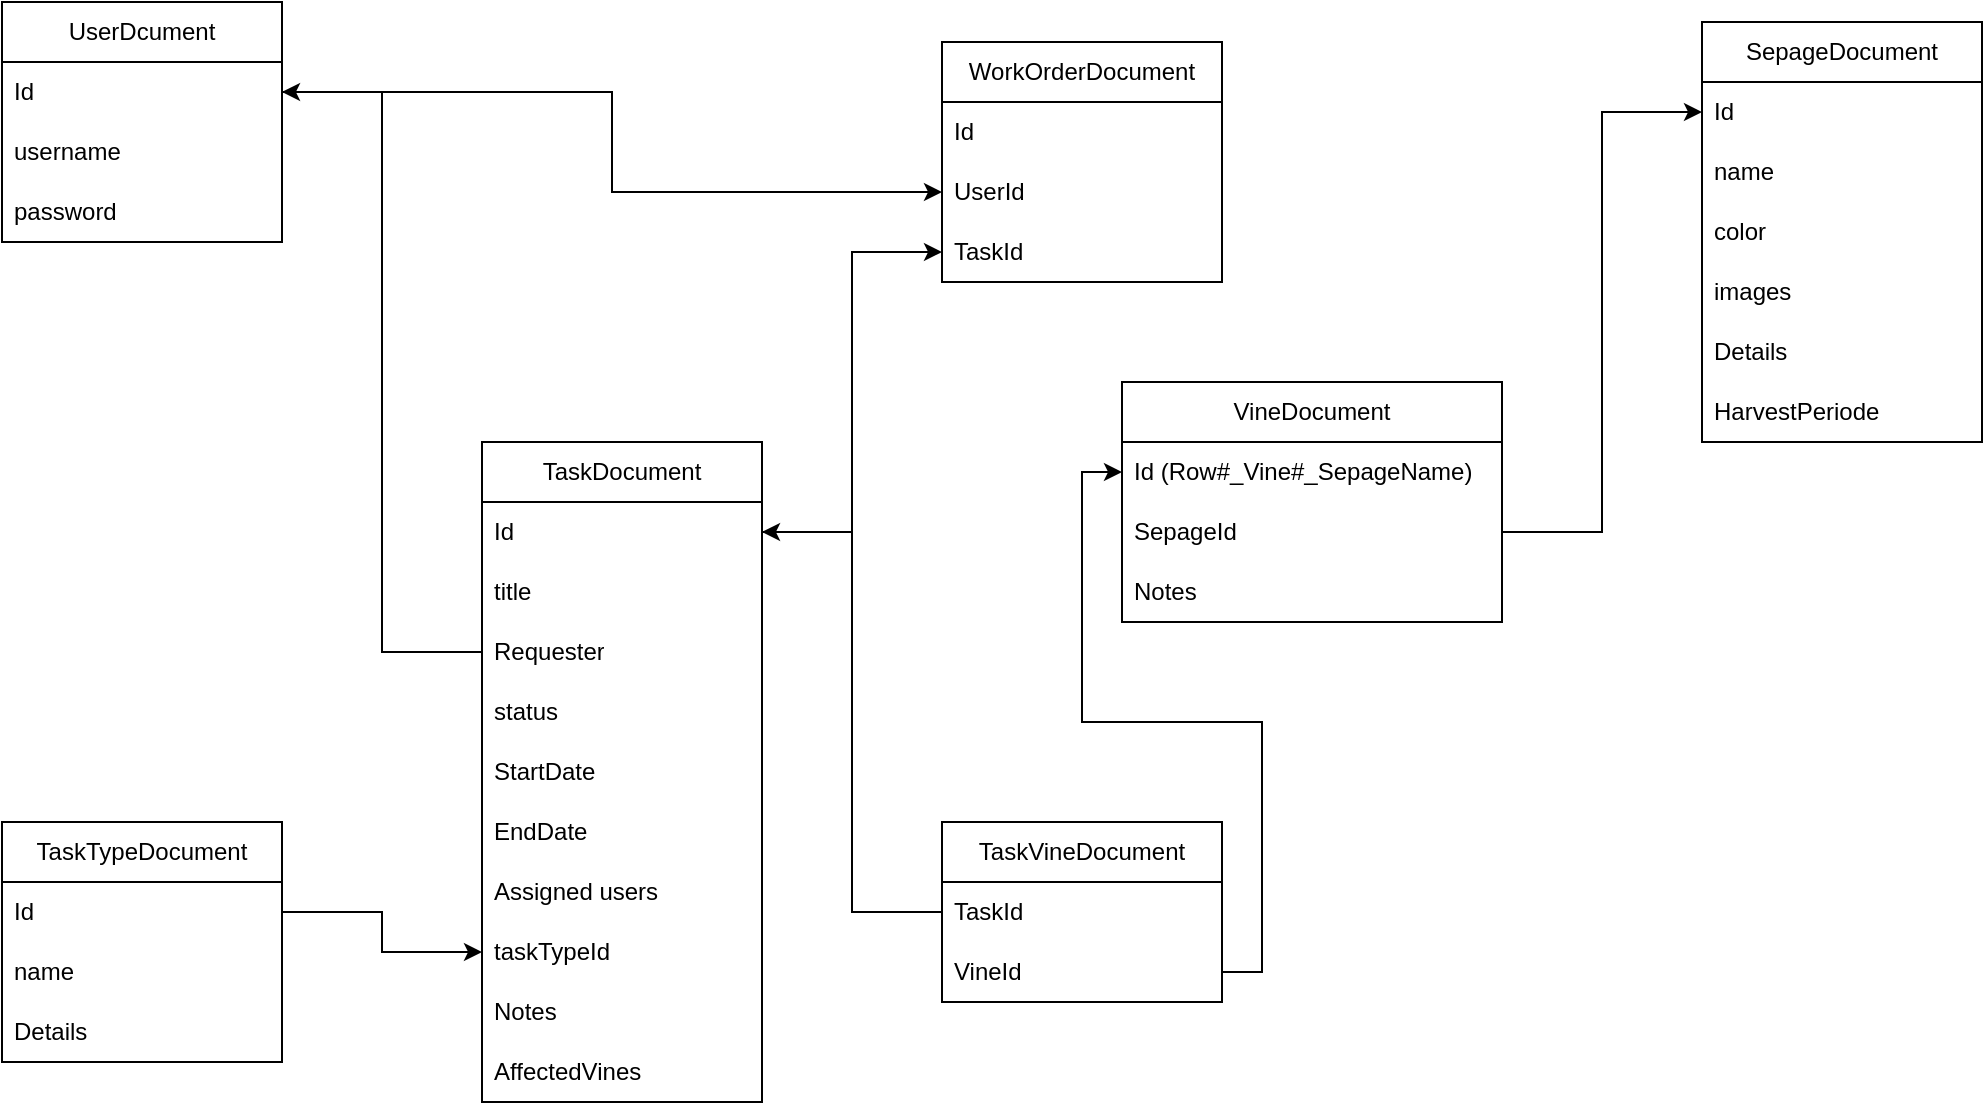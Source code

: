 <mxfile version="21.7.4" type="device">
  <diagram id="R2lEEEUBdFMjLlhIrx00" name="Page-1">
    <mxGraphModel dx="2074" dy="1110" grid="1" gridSize="10" guides="1" tooltips="1" connect="1" arrows="1" fold="1" page="1" pageScale="1" pageWidth="850" pageHeight="1100" math="0" shadow="0" extFonts="Permanent Marker^https://fonts.googleapis.com/css?family=Permanent+Marker">
      <root>
        <mxCell id="0" />
        <mxCell id="1" parent="0" />
        <mxCell id="eMWOTyy-4TdcQPcHBGhE-2" value="TaskDocument" style="swimlane;fontStyle=0;childLayout=stackLayout;horizontal=1;startSize=30;horizontalStack=0;resizeParent=1;resizeParentMax=0;resizeLast=0;collapsible=1;marginBottom=0;whiteSpace=wrap;html=1;" parent="1" vertex="1">
          <mxGeometry x="280" y="420" width="140" height="330" as="geometry" />
        </mxCell>
        <mxCell id="eMWOTyy-4TdcQPcHBGhE-3" value="Id" style="text;strokeColor=none;fillColor=none;align=left;verticalAlign=middle;spacingLeft=4;spacingRight=4;overflow=hidden;points=[[0,0.5],[1,0.5]];portConstraint=eastwest;rotatable=0;whiteSpace=wrap;html=1;" parent="eMWOTyy-4TdcQPcHBGhE-2" vertex="1">
          <mxGeometry y="30" width="140" height="30" as="geometry" />
        </mxCell>
        <mxCell id="eMWOTyy-4TdcQPcHBGhE-4" value="title" style="text;strokeColor=none;fillColor=none;align=left;verticalAlign=middle;spacingLeft=4;spacingRight=4;overflow=hidden;points=[[0,0.5],[1,0.5]];portConstraint=eastwest;rotatable=0;whiteSpace=wrap;html=1;" parent="eMWOTyy-4TdcQPcHBGhE-2" vertex="1">
          <mxGeometry y="60" width="140" height="30" as="geometry" />
        </mxCell>
        <mxCell id="eMWOTyy-4TdcQPcHBGhE-7" value="Requester" style="text;strokeColor=none;fillColor=none;align=left;verticalAlign=middle;spacingLeft=4;spacingRight=4;overflow=hidden;points=[[0,0.5],[1,0.5]];portConstraint=eastwest;rotatable=0;whiteSpace=wrap;html=1;" parent="eMWOTyy-4TdcQPcHBGhE-2" vertex="1">
          <mxGeometry y="90" width="140" height="30" as="geometry" />
        </mxCell>
        <mxCell id="eMWOTyy-4TdcQPcHBGhE-17" value="status" style="text;strokeColor=none;fillColor=none;align=left;verticalAlign=middle;spacingLeft=4;spacingRight=4;overflow=hidden;points=[[0,0.5],[1,0.5]];portConstraint=eastwest;rotatable=0;whiteSpace=wrap;html=1;" parent="eMWOTyy-4TdcQPcHBGhE-2" vertex="1">
          <mxGeometry y="120" width="140" height="30" as="geometry" />
        </mxCell>
        <mxCell id="eMWOTyy-4TdcQPcHBGhE-28" value="StartDate" style="text;strokeColor=none;fillColor=none;align=left;verticalAlign=middle;spacingLeft=4;spacingRight=4;overflow=hidden;points=[[0,0.5],[1,0.5]];portConstraint=eastwest;rotatable=0;whiteSpace=wrap;html=1;" parent="eMWOTyy-4TdcQPcHBGhE-2" vertex="1">
          <mxGeometry y="150" width="140" height="30" as="geometry" />
        </mxCell>
        <mxCell id="eMWOTyy-4TdcQPcHBGhE-29" value="EndDate" style="text;strokeColor=none;fillColor=none;align=left;verticalAlign=middle;spacingLeft=4;spacingRight=4;overflow=hidden;points=[[0,0.5],[1,0.5]];portConstraint=eastwest;rotatable=0;whiteSpace=wrap;html=1;" parent="eMWOTyy-4TdcQPcHBGhE-2" vertex="1">
          <mxGeometry y="180" width="140" height="30" as="geometry" />
        </mxCell>
        <mxCell id="eMWOTyy-4TdcQPcHBGhE-6" value="Assigned users" style="text;strokeColor=none;fillColor=none;align=left;verticalAlign=middle;spacingLeft=4;spacingRight=4;overflow=hidden;points=[[0,0.5],[1,0.5]];portConstraint=eastwest;rotatable=0;whiteSpace=wrap;html=1;" parent="eMWOTyy-4TdcQPcHBGhE-2" vertex="1">
          <mxGeometry y="210" width="140" height="30" as="geometry" />
        </mxCell>
        <mxCell id="eMWOTyy-4TdcQPcHBGhE-5" value="taskTypeId" style="text;strokeColor=none;fillColor=none;align=left;verticalAlign=middle;spacingLeft=4;spacingRight=4;overflow=hidden;points=[[0,0.5],[1,0.5]];portConstraint=eastwest;rotatable=0;whiteSpace=wrap;html=1;" parent="eMWOTyy-4TdcQPcHBGhE-2" vertex="1">
          <mxGeometry y="240" width="140" height="30" as="geometry" />
        </mxCell>
        <mxCell id="eMWOTyy-4TdcQPcHBGhE-8" value="Notes" style="text;strokeColor=none;fillColor=none;align=left;verticalAlign=middle;spacingLeft=4;spacingRight=4;overflow=hidden;points=[[0,0.5],[1,0.5]];portConstraint=eastwest;rotatable=0;whiteSpace=wrap;html=1;" parent="eMWOTyy-4TdcQPcHBGhE-2" vertex="1">
          <mxGeometry y="270" width="140" height="30" as="geometry" />
        </mxCell>
        <mxCell id="eMWOTyy-4TdcQPcHBGhE-16" value="AffectedVines" style="text;strokeColor=none;fillColor=none;align=left;verticalAlign=middle;spacingLeft=4;spacingRight=4;overflow=hidden;points=[[0,0.5],[1,0.5]];portConstraint=eastwest;rotatable=0;whiteSpace=wrap;html=1;" parent="eMWOTyy-4TdcQPcHBGhE-2" vertex="1">
          <mxGeometry y="300" width="140" height="30" as="geometry" />
        </mxCell>
        <mxCell id="eMWOTyy-4TdcQPcHBGhE-9" value="TaskTypeDocument" style="swimlane;fontStyle=0;childLayout=stackLayout;horizontal=1;startSize=30;horizontalStack=0;resizeParent=1;resizeParentMax=0;resizeLast=0;collapsible=1;marginBottom=0;whiteSpace=wrap;html=1;" parent="1" vertex="1">
          <mxGeometry x="40" y="610" width="140" height="120" as="geometry" />
        </mxCell>
        <mxCell id="eMWOTyy-4TdcQPcHBGhE-10" value="Id" style="text;strokeColor=none;fillColor=none;align=left;verticalAlign=middle;spacingLeft=4;spacingRight=4;overflow=hidden;points=[[0,0.5],[1,0.5]];portConstraint=eastwest;rotatable=0;whiteSpace=wrap;html=1;" parent="eMWOTyy-4TdcQPcHBGhE-9" vertex="1">
          <mxGeometry y="30" width="140" height="30" as="geometry" />
        </mxCell>
        <mxCell id="eMWOTyy-4TdcQPcHBGhE-11" value="name" style="text;strokeColor=none;fillColor=none;align=left;verticalAlign=middle;spacingLeft=4;spacingRight=4;overflow=hidden;points=[[0,0.5],[1,0.5]];portConstraint=eastwest;rotatable=0;whiteSpace=wrap;html=1;" parent="eMWOTyy-4TdcQPcHBGhE-9" vertex="1">
          <mxGeometry y="60" width="140" height="30" as="geometry" />
        </mxCell>
        <mxCell id="eMWOTyy-4TdcQPcHBGhE-15" value="Details" style="text;strokeColor=none;fillColor=none;align=left;verticalAlign=middle;spacingLeft=4;spacingRight=4;overflow=hidden;points=[[0,0.5],[1,0.5]];portConstraint=eastwest;rotatable=0;whiteSpace=wrap;html=1;" parent="eMWOTyy-4TdcQPcHBGhE-9" vertex="1">
          <mxGeometry y="90" width="140" height="30" as="geometry" />
        </mxCell>
        <mxCell id="eMWOTyy-4TdcQPcHBGhE-18" style="edgeStyle=orthogonalEdgeStyle;rounded=0;orthogonalLoop=1;jettySize=auto;html=1;entryX=0;entryY=0.5;entryDx=0;entryDy=0;endArrow=classic;endFill=1;startArrow=none;startFill=0;" parent="1" source="eMWOTyy-4TdcQPcHBGhE-10" target="eMWOTyy-4TdcQPcHBGhE-5" edge="1">
          <mxGeometry relative="1" as="geometry" />
        </mxCell>
        <mxCell id="eMWOTyy-4TdcQPcHBGhE-19" value="VineDocument" style="swimlane;fontStyle=0;childLayout=stackLayout;horizontal=1;startSize=30;horizontalStack=0;resizeParent=1;resizeParentMax=0;resizeLast=0;collapsible=1;marginBottom=0;whiteSpace=wrap;html=1;" parent="1" vertex="1">
          <mxGeometry x="600" y="390" width="190" height="120" as="geometry" />
        </mxCell>
        <mxCell id="eMWOTyy-4TdcQPcHBGhE-20" value="Id (Row#_Vine#_SepageName)" style="text;strokeColor=none;fillColor=none;align=left;verticalAlign=middle;spacingLeft=4;spacingRight=4;overflow=hidden;points=[[0,0.5],[1,0.5]];portConstraint=eastwest;rotatable=0;whiteSpace=wrap;html=1;" parent="eMWOTyy-4TdcQPcHBGhE-19" vertex="1">
          <mxGeometry y="30" width="190" height="30" as="geometry" />
        </mxCell>
        <mxCell id="eMWOTyy-4TdcQPcHBGhE-21" value="SepageId" style="text;strokeColor=none;fillColor=none;align=left;verticalAlign=middle;spacingLeft=4;spacingRight=4;overflow=hidden;points=[[0,0.5],[1,0.5]];portConstraint=eastwest;rotatable=0;whiteSpace=wrap;html=1;" parent="eMWOTyy-4TdcQPcHBGhE-19" vertex="1">
          <mxGeometry y="60" width="190" height="30" as="geometry" />
        </mxCell>
        <mxCell id="eMWOTyy-4TdcQPcHBGhE-26" value="Notes" style="text;strokeColor=none;fillColor=none;align=left;verticalAlign=middle;spacingLeft=4;spacingRight=4;overflow=hidden;points=[[0,0.5],[1,0.5]];portConstraint=eastwest;rotatable=0;whiteSpace=wrap;html=1;" parent="eMWOTyy-4TdcQPcHBGhE-19" vertex="1">
          <mxGeometry y="90" width="190" height="30" as="geometry" />
        </mxCell>
        <mxCell id="eMWOTyy-4TdcQPcHBGhE-30" value="UserDcument" style="swimlane;fontStyle=0;childLayout=stackLayout;horizontal=1;startSize=30;horizontalStack=0;resizeParent=1;resizeParentMax=0;resizeLast=0;collapsible=1;marginBottom=0;whiteSpace=wrap;html=1;" parent="1" vertex="1">
          <mxGeometry x="40" y="200" width="140" height="120" as="geometry" />
        </mxCell>
        <mxCell id="eMWOTyy-4TdcQPcHBGhE-31" value="Id" style="text;strokeColor=none;fillColor=none;align=left;verticalAlign=middle;spacingLeft=4;spacingRight=4;overflow=hidden;points=[[0,0.5],[1,0.5]];portConstraint=eastwest;rotatable=0;whiteSpace=wrap;html=1;" parent="eMWOTyy-4TdcQPcHBGhE-30" vertex="1">
          <mxGeometry y="30" width="140" height="30" as="geometry" />
        </mxCell>
        <mxCell id="eMWOTyy-4TdcQPcHBGhE-32" value="username" style="text;strokeColor=none;fillColor=none;align=left;verticalAlign=middle;spacingLeft=4;spacingRight=4;overflow=hidden;points=[[0,0.5],[1,0.5]];portConstraint=eastwest;rotatable=0;whiteSpace=wrap;html=1;" parent="eMWOTyy-4TdcQPcHBGhE-30" vertex="1">
          <mxGeometry y="60" width="140" height="30" as="geometry" />
        </mxCell>
        <mxCell id="eMWOTyy-4TdcQPcHBGhE-33" value="password" style="text;strokeColor=none;fillColor=none;align=left;verticalAlign=middle;spacingLeft=4;spacingRight=4;overflow=hidden;points=[[0,0.5],[1,0.5]];portConstraint=eastwest;rotatable=0;whiteSpace=wrap;html=1;" parent="eMWOTyy-4TdcQPcHBGhE-30" vertex="1">
          <mxGeometry y="90" width="140" height="30" as="geometry" />
        </mxCell>
        <mxCell id="eMWOTyy-4TdcQPcHBGhE-35" value="WorkOrderDocument" style="swimlane;fontStyle=0;childLayout=stackLayout;horizontal=1;startSize=30;horizontalStack=0;resizeParent=1;resizeParentMax=0;resizeLast=0;collapsible=1;marginBottom=0;whiteSpace=wrap;html=1;" parent="1" vertex="1">
          <mxGeometry x="510" y="220" width="140" height="120" as="geometry" />
        </mxCell>
        <mxCell id="eMWOTyy-4TdcQPcHBGhE-36" value="Id" style="text;strokeColor=none;fillColor=none;align=left;verticalAlign=middle;spacingLeft=4;spacingRight=4;overflow=hidden;points=[[0,0.5],[1,0.5]];portConstraint=eastwest;rotatable=0;whiteSpace=wrap;html=1;" parent="eMWOTyy-4TdcQPcHBGhE-35" vertex="1">
          <mxGeometry y="30" width="140" height="30" as="geometry" />
        </mxCell>
        <mxCell id="eMWOTyy-4TdcQPcHBGhE-37" value="UserId" style="text;strokeColor=none;fillColor=none;align=left;verticalAlign=middle;spacingLeft=4;spacingRight=4;overflow=hidden;points=[[0,0.5],[1,0.5]];portConstraint=eastwest;rotatable=0;whiteSpace=wrap;html=1;" parent="eMWOTyy-4TdcQPcHBGhE-35" vertex="1">
          <mxGeometry y="60" width="140" height="30" as="geometry" />
        </mxCell>
        <mxCell id="eMWOTyy-4TdcQPcHBGhE-38" value="TaskId" style="text;strokeColor=none;fillColor=none;align=left;verticalAlign=middle;spacingLeft=4;spacingRight=4;overflow=hidden;points=[[0,0.5],[1,0.5]];portConstraint=eastwest;rotatable=0;whiteSpace=wrap;html=1;" parent="eMWOTyy-4TdcQPcHBGhE-35" vertex="1">
          <mxGeometry y="90" width="140" height="30" as="geometry" />
        </mxCell>
        <mxCell id="eMWOTyy-4TdcQPcHBGhE-39" style="edgeStyle=orthogonalEdgeStyle;rounded=0;orthogonalLoop=1;jettySize=auto;html=1;entryX=0;entryY=0.5;entryDx=0;entryDy=0;" parent="1" source="eMWOTyy-4TdcQPcHBGhE-31" target="eMWOTyy-4TdcQPcHBGhE-37" edge="1">
          <mxGeometry relative="1" as="geometry" />
        </mxCell>
        <mxCell id="eMWOTyy-4TdcQPcHBGhE-40" style="edgeStyle=orthogonalEdgeStyle;rounded=0;orthogonalLoop=1;jettySize=auto;html=1;entryX=0;entryY=0.5;entryDx=0;entryDy=0;" parent="1" source="eMWOTyy-4TdcQPcHBGhE-3" target="eMWOTyy-4TdcQPcHBGhE-38" edge="1">
          <mxGeometry relative="1" as="geometry" />
        </mxCell>
        <mxCell id="eMWOTyy-4TdcQPcHBGhE-52" style="edgeStyle=orthogonalEdgeStyle;rounded=0;orthogonalLoop=1;jettySize=auto;html=1;entryX=1;entryY=0.5;entryDx=0;entryDy=0;exitX=0;exitY=0.5;exitDx=0;exitDy=0;" parent="1" source="eMWOTyy-4TdcQPcHBGhE-42" target="eMWOTyy-4TdcQPcHBGhE-3" edge="1">
          <mxGeometry relative="1" as="geometry" />
        </mxCell>
        <mxCell id="eMWOTyy-4TdcQPcHBGhE-41" value="TaskVineDocument" style="swimlane;fontStyle=0;childLayout=stackLayout;horizontal=1;startSize=30;horizontalStack=0;resizeParent=1;resizeParentMax=0;resizeLast=0;collapsible=1;marginBottom=0;whiteSpace=wrap;html=1;" parent="1" vertex="1">
          <mxGeometry x="510" y="610" width="140" height="90" as="geometry" />
        </mxCell>
        <mxCell id="eMWOTyy-4TdcQPcHBGhE-42" value="TaskId" style="text;strokeColor=none;fillColor=none;align=left;verticalAlign=middle;spacingLeft=4;spacingRight=4;overflow=hidden;points=[[0,0.5],[1,0.5]];portConstraint=eastwest;rotatable=0;whiteSpace=wrap;html=1;" parent="eMWOTyy-4TdcQPcHBGhE-41" vertex="1">
          <mxGeometry y="30" width="140" height="30" as="geometry" />
        </mxCell>
        <mxCell id="eMWOTyy-4TdcQPcHBGhE-43" value="VineId" style="text;strokeColor=none;fillColor=none;align=left;verticalAlign=middle;spacingLeft=4;spacingRight=4;overflow=hidden;points=[[0,0.5],[1,0.5]];portConstraint=eastwest;rotatable=0;whiteSpace=wrap;html=1;" parent="eMWOTyy-4TdcQPcHBGhE-41" vertex="1">
          <mxGeometry y="60" width="140" height="30" as="geometry" />
        </mxCell>
        <mxCell id="eMWOTyy-4TdcQPcHBGhE-53" style="edgeStyle=orthogonalEdgeStyle;rounded=0;orthogonalLoop=1;jettySize=auto;html=1;entryX=0;entryY=0.5;entryDx=0;entryDy=0;" parent="1" source="eMWOTyy-4TdcQPcHBGhE-43" target="eMWOTyy-4TdcQPcHBGhE-20" edge="1">
          <mxGeometry relative="1" as="geometry" />
        </mxCell>
        <mxCell id="eMWOTyy-4TdcQPcHBGhE-54" value="SepageDocument" style="swimlane;fontStyle=0;childLayout=stackLayout;horizontal=1;startSize=30;horizontalStack=0;resizeParent=1;resizeParentMax=0;resizeLast=0;collapsible=1;marginBottom=0;whiteSpace=wrap;html=1;" parent="1" vertex="1">
          <mxGeometry x="890" y="210" width="140" height="210" as="geometry" />
        </mxCell>
        <mxCell id="eMWOTyy-4TdcQPcHBGhE-55" value="Id" style="text;strokeColor=none;fillColor=none;align=left;verticalAlign=middle;spacingLeft=4;spacingRight=4;overflow=hidden;points=[[0,0.5],[1,0.5]];portConstraint=eastwest;rotatable=0;whiteSpace=wrap;html=1;" parent="eMWOTyy-4TdcQPcHBGhE-54" vertex="1">
          <mxGeometry y="30" width="140" height="30" as="geometry" />
        </mxCell>
        <mxCell id="eMWOTyy-4TdcQPcHBGhE-56" value="name" style="text;strokeColor=none;fillColor=none;align=left;verticalAlign=middle;spacingLeft=4;spacingRight=4;overflow=hidden;points=[[0,0.5],[1,0.5]];portConstraint=eastwest;rotatable=0;whiteSpace=wrap;html=1;" parent="eMWOTyy-4TdcQPcHBGhE-54" vertex="1">
          <mxGeometry y="60" width="140" height="30" as="geometry" />
        </mxCell>
        <mxCell id="eMWOTyy-4TdcQPcHBGhE-57" value="color" style="text;strokeColor=none;fillColor=none;align=left;verticalAlign=middle;spacingLeft=4;spacingRight=4;overflow=hidden;points=[[0,0.5],[1,0.5]];portConstraint=eastwest;rotatable=0;whiteSpace=wrap;html=1;" parent="eMWOTyy-4TdcQPcHBGhE-54" vertex="1">
          <mxGeometry y="90" width="140" height="30" as="geometry" />
        </mxCell>
        <mxCell id="8diEgWO_LbUJXzu19KLr-1" value="images" style="text;strokeColor=none;fillColor=none;align=left;verticalAlign=middle;spacingLeft=4;spacingRight=4;overflow=hidden;points=[[0,0.5],[1,0.5]];portConstraint=eastwest;rotatable=0;whiteSpace=wrap;html=1;" vertex="1" parent="eMWOTyy-4TdcQPcHBGhE-54">
          <mxGeometry y="120" width="140" height="30" as="geometry" />
        </mxCell>
        <mxCell id="eMWOTyy-4TdcQPcHBGhE-59" value="Details" style="text;strokeColor=none;fillColor=none;align=left;verticalAlign=middle;spacingLeft=4;spacingRight=4;overflow=hidden;points=[[0,0.5],[1,0.5]];portConstraint=eastwest;rotatable=0;whiteSpace=wrap;html=1;" parent="eMWOTyy-4TdcQPcHBGhE-54" vertex="1">
          <mxGeometry y="150" width="140" height="30" as="geometry" />
        </mxCell>
        <mxCell id="eMWOTyy-4TdcQPcHBGhE-60" value="HarvestPeriode" style="text;strokeColor=none;fillColor=none;align=left;verticalAlign=middle;spacingLeft=4;spacingRight=4;overflow=hidden;points=[[0,0.5],[1,0.5]];portConstraint=eastwest;rotatable=0;whiteSpace=wrap;html=1;" parent="eMWOTyy-4TdcQPcHBGhE-54" vertex="1">
          <mxGeometry y="180" width="140" height="30" as="geometry" />
        </mxCell>
        <mxCell id="eMWOTyy-4TdcQPcHBGhE-58" style="edgeStyle=orthogonalEdgeStyle;rounded=0;orthogonalLoop=1;jettySize=auto;html=1;entryX=0;entryY=0.5;entryDx=0;entryDy=0;" parent="1" source="eMWOTyy-4TdcQPcHBGhE-21" target="eMWOTyy-4TdcQPcHBGhE-55" edge="1">
          <mxGeometry relative="1" as="geometry" />
        </mxCell>
        <mxCell id="eMWOTyy-4TdcQPcHBGhE-61" style="edgeStyle=orthogonalEdgeStyle;rounded=0;orthogonalLoop=1;jettySize=auto;html=1;entryX=1;entryY=0.5;entryDx=0;entryDy=0;" parent="1" source="eMWOTyy-4TdcQPcHBGhE-7" target="eMWOTyy-4TdcQPcHBGhE-31" edge="1">
          <mxGeometry relative="1" as="geometry" />
        </mxCell>
      </root>
    </mxGraphModel>
  </diagram>
</mxfile>
